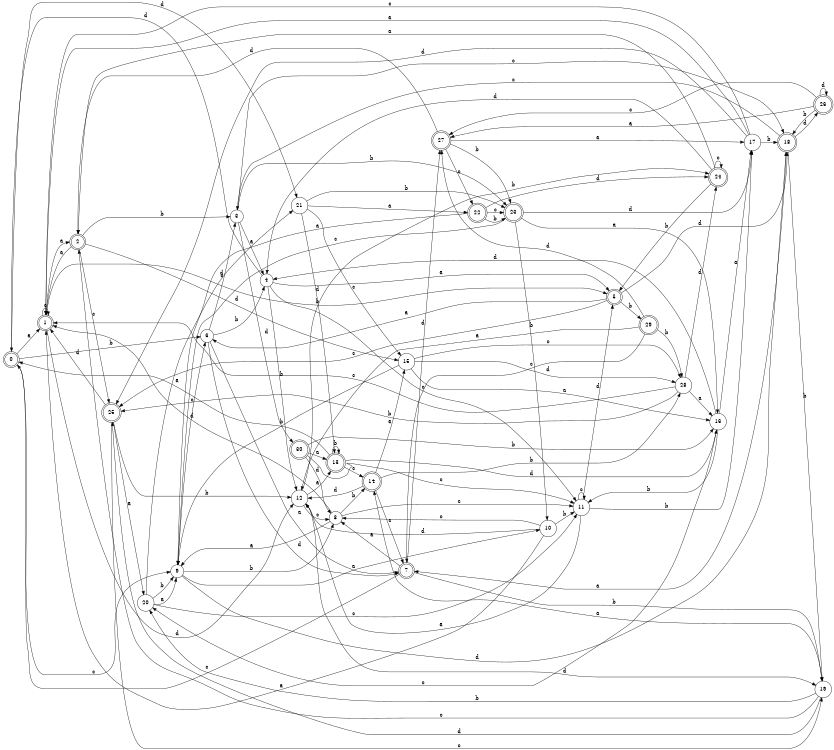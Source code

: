 digraph n25_5 {
__start0 [label="" shape="none"];

rankdir=LR;
size="8,5";

s0 [style="rounded,filled", color="black", fillcolor="white" shape="doublecircle", label="0"];
s1 [style="rounded,filled", color="black", fillcolor="white" shape="doublecircle", label="1"];
s2 [style="rounded,filled", color="black", fillcolor="white" shape="doublecircle", label="2"];
s3 [style="filled", color="black", fillcolor="white" shape="circle", label="3"];
s4 [style="filled", color="black", fillcolor="white" shape="circle", label="4"];
s5 [style="rounded,filled", color="black", fillcolor="white" shape="doublecircle", label="5"];
s6 [style="filled", color="black", fillcolor="white" shape="circle", label="6"];
s7 [style="rounded,filled", color="black", fillcolor="white" shape="doublecircle", label="7"];
s8 [style="filled", color="black", fillcolor="white" shape="circle", label="8"];
s9 [style="filled", color="black", fillcolor="white" shape="circle", label="9"];
s10 [style="filled", color="black", fillcolor="white" shape="circle", label="10"];
s11 [style="filled", color="black", fillcolor="white" shape="circle", label="11"];
s12 [style="filled", color="black", fillcolor="white" shape="circle", label="12"];
s13 [style="rounded,filled", color="black", fillcolor="white" shape="doublecircle", label="13"];
s14 [style="rounded,filled", color="black", fillcolor="white" shape="doublecircle", label="14"];
s15 [style="filled", color="black", fillcolor="white" shape="circle", label="15"];
s16 [style="filled", color="black", fillcolor="white" shape="circle", label="16"];
s17 [style="filled", color="black", fillcolor="white" shape="circle", label="17"];
s18 [style="rounded,filled", color="black", fillcolor="white" shape="doublecircle", label="18"];
s19 [style="filled", color="black", fillcolor="white" shape="circle", label="19"];
s20 [style="filled", color="black", fillcolor="white" shape="circle", label="20"];
s21 [style="filled", color="black", fillcolor="white" shape="circle", label="21"];
s22 [style="rounded,filled", color="black", fillcolor="white" shape="doublecircle", label="22"];
s23 [style="rounded,filled", color="black", fillcolor="white" shape="doublecircle", label="23"];
s24 [style="rounded,filled", color="black", fillcolor="white" shape="doublecircle", label="24"];
s25 [style="rounded,filled", color="black", fillcolor="white" shape="doublecircle", label="25"];
s26 [style="rounded,filled", color="black", fillcolor="white" shape="doublecircle", label="26"];
s27 [style="rounded,filled", color="black", fillcolor="white" shape="doublecircle", label="27"];
s28 [style="filled", color="black", fillcolor="white" shape="circle", label="28"];
s29 [style="rounded,filled", color="black", fillcolor="white" shape="doublecircle", label="29"];
s30 [style="rounded,filled", color="black", fillcolor="white" shape="doublecircle", label="30"];
s0 -> s1 [label="a"];
s0 -> s6 [label="b"];
s0 -> s9 [label="c"];
s0 -> s21 [label="d"];
s1 -> s2 [label="a"];
s1 -> s5 [label="b"];
s1 -> s1 [label="c"];
s1 -> s12 [label="d"];
s2 -> s1 [label="a"];
s2 -> s3 [label="b"];
s2 -> s25 [label="c"];
s2 -> s15 [label="d"];
s3 -> s4 [label="a"];
s3 -> s23 [label="b"];
s3 -> s18 [label="c"];
s3 -> s30 [label="d"];
s4 -> s5 [label="a"];
s4 -> s12 [label="b"];
s4 -> s11 [label="c"];
s4 -> s0 [label="d"];
s5 -> s6 [label="a"];
s5 -> s29 [label="b"];
s5 -> s25 [label="c"];
s5 -> s18 [label="d"];
s6 -> s7 [label="a"];
s6 -> s4 [label="b"];
s6 -> s3 [label="c"];
s6 -> s7 [label="d"];
s7 -> s8 [label="a"];
s7 -> s19 [label="b"];
s7 -> s0 [label="c"];
s7 -> s27 [label="d"];
s8 -> s9 [label="a"];
s8 -> s14 [label="b"];
s8 -> s11 [label="c"];
s8 -> s1 [label="d"];
s9 -> s10 [label="a"];
s9 -> s8 [label="b"];
s9 -> s6 [label="c"];
s9 -> s18 [label="d"];
s10 -> s1 [label="a"];
s10 -> s11 [label="b"];
s10 -> s8 [label="c"];
s10 -> s12 [label="d"];
s11 -> s12 [label="a"];
s11 -> s17 [label="b"];
s11 -> s11 [label="c"];
s11 -> s5 [label="d"];
s12 -> s13 [label="a"];
s12 -> s24 [label="b"];
s12 -> s8 [label="c"];
s12 -> s19 [label="d"];
s13 -> s0 [label="a"];
s13 -> s13 [label="b"];
s13 -> s14 [label="c"];
s13 -> s16 [label="d"];
s14 -> s15 [label="a"];
s14 -> s28 [label="b"];
s14 -> s7 [label="c"];
s14 -> s12 [label="d"];
s15 -> s16 [label="a"];
s15 -> s9 [label="b"];
s15 -> s28 [label="c"];
s15 -> s28 [label="d"];
s16 -> s17 [label="a"];
s16 -> s11 [label="b"];
s16 -> s20 [label="c"];
s16 -> s4 [label="d"];
s17 -> s1 [label="a"];
s17 -> s18 [label="b"];
s17 -> s1 [label="c"];
s17 -> s25 [label="d"];
s18 -> s7 [label="a"];
s18 -> s19 [label="b"];
s18 -> s3 [label="c"];
s18 -> s26 [label="d"];
s19 -> s14 [label="a"];
s19 -> s20 [label="b"];
s19 -> s2 [label="c"];
s19 -> s25 [label="d"];
s20 -> s9 [label="a"];
s20 -> s9 [label="b"];
s20 -> s11 [label="c"];
s20 -> s21 [label="d"];
s21 -> s22 [label="a"];
s21 -> s23 [label="b"];
s21 -> s15 [label="c"];
s21 -> s13 [label="d"];
s22 -> s9 [label="a"];
s22 -> s23 [label="b"];
s22 -> s23 [label="c"];
s22 -> s24 [label="d"];
s23 -> s16 [label="a"];
s23 -> s10 [label="b"];
s23 -> s9 [label="c"];
s23 -> s17 [label="d"];
s24 -> s2 [label="a"];
s24 -> s5 [label="b"];
s24 -> s24 [label="c"];
s24 -> s4 [label="d"];
s25 -> s20 [label="a"];
s25 -> s12 [label="b"];
s25 -> s19 [label="c"];
s25 -> s1 [label="d"];
s26 -> s27 [label="a"];
s26 -> s18 [label="b"];
s26 -> s27 [label="c"];
s26 -> s26 [label="d"];
s27 -> s17 [label="a"];
s27 -> s23 [label="b"];
s27 -> s22 [label="c"];
s27 -> s2 [label="d"];
s28 -> s16 [label="a"];
s28 -> s25 [label="b"];
s28 -> s1 [label="c"];
s28 -> s24 [label="d"];
s29 -> s12 [label="a"];
s29 -> s28 [label="b"];
s29 -> s7 [label="c"];
s29 -> s27 [label="d"];
s30 -> s13 [label="a"];
s30 -> s16 [label="b"];
s30 -> s11 [label="c"];
s30 -> s8 [label="d"];

}